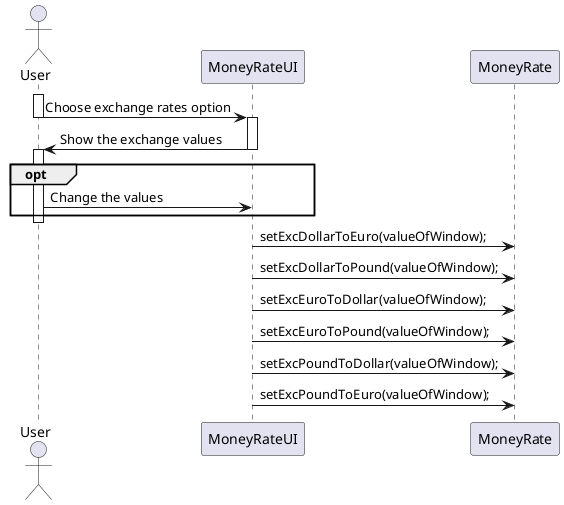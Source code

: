 @startuml design_lang01.2_exchangeRates.png

    actor User
    participant "MoneyRateUI" as Win
    participant "MoneyRate" as MR

    activate User
        User -> Win : Choose exchange rates option
    deactivate User

    activate Win
        Win -> User : Show the exchange values
    deactivate Win

    activate User
        opt
            User -> Win : Change the values
        end
    deactivate User

    activate Win

        Win -> MR : setExcDollarToEuro(valueOfWindow);

        Win -> MR : setExcDollarToPound(valueOfWindow);

        Win -> MR : setExcEuroToDollar(valueOfWindow);

        Win -> MR : setExcEuroToPound(valueOfWindow);

        Win -> MR : setExcPoundToDollar(valueOfWindow);

        Win -> MR : setExcPoundToEuro(valueOfWindow);

    deactivate Win
    
@enduml